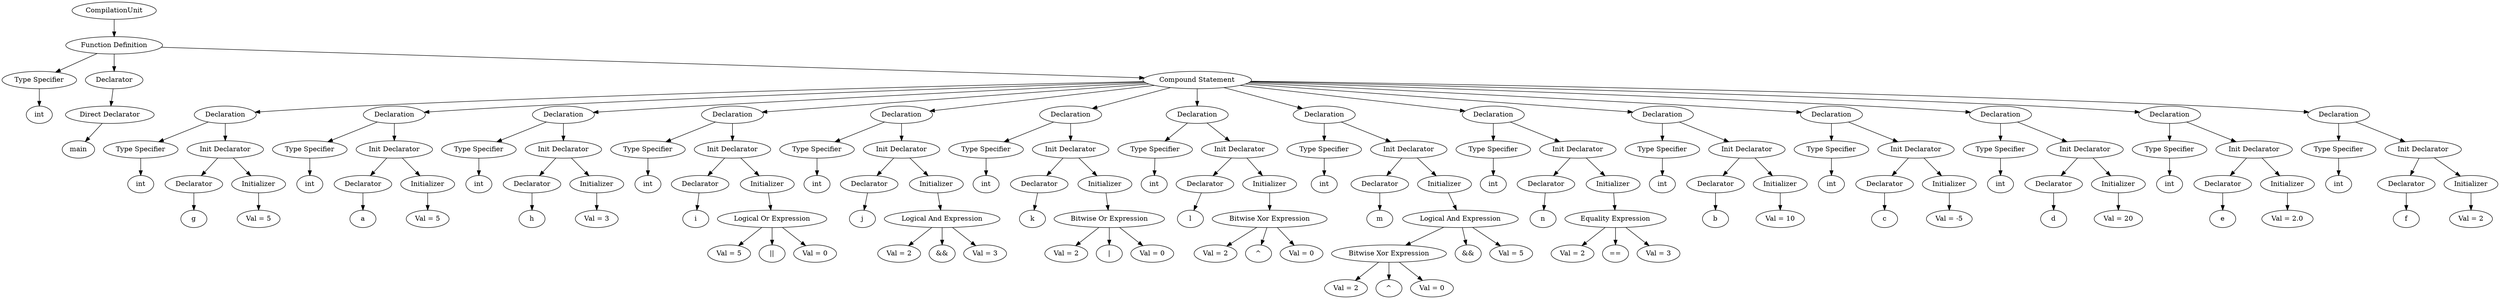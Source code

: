 digraph G {
		Q166[label="CompilationUnit"];
		Q166 -> Q167
		Q167[label="Function Definition"];
		Q167 -> Q168
		Q168[label="Type Specifier"];
		Q168 -> Q169
		Q169[label="int"];
		Q167 -> Q170
		Q170[label="Declarator"];
		Q170 -> Q171
		Q171[label="Direct Declarator"];
		Q171 -> Q172
		Q172[label="main"];
		Q167 -> Q173
		Q173[label="Compound Statement"];
		Q173 -> Q174
		Q174[label="Declaration"];
		Q174 -> Q175
		Q175[label="Type Specifier"];
		Q175 -> Q176
		Q176[label="int"];
		Q174 -> Q177
		Q177[label="Init Declarator"];
		Q177 -> Q178
		Q178[label="Declarator"];
		Q178 -> Q179
		Q179[label="g"];
		Q177 -> Q180
		Q180[label="Initializer"];
		Q180 -> Q181
		Q181[label="Val = 5"];
		Q173 -> Q182
		Q182[label="Declaration"];
		Q182 -> Q183
		Q183[label="Type Specifier"];
		Q183 -> Q184
		Q184[label="int"];
		Q182 -> Q185
		Q185[label="Init Declarator"];
		Q185 -> Q186
		Q186[label="Declarator"];
		Q186 -> Q187
		Q187[label="a"];
		Q185 -> Q188
		Q188[label="Initializer"];
		Q188 -> Q189
		Q189[label="Val = 5"];
		Q173 -> Q190
		Q190[label="Declaration"];
		Q190 -> Q191
		Q191[label="Type Specifier"];
		Q191 -> Q192
		Q192[label="int"];
		Q190 -> Q193
		Q193[label="Init Declarator"];
		Q193 -> Q194
		Q194[label="Declarator"];
		Q194 -> Q195
		Q195[label="h"];
		Q193 -> Q196
		Q196[label="Initializer"];
		Q196 -> Q197
		Q197[label="Val = 3"];
		Q173 -> Q198
		Q198[label="Declaration"];
		Q198 -> Q199
		Q199[label="Type Specifier"];
		Q199 -> Q200
		Q200[label="int"];
		Q198 -> Q201
		Q201[label="Init Declarator"];
		Q201 -> Q202
		Q202[label="Declarator"];
		Q202 -> Q203
		Q203[label="i"];
		Q201 -> Q204
		Q204[label="Initializer"];
		Q204 -> Q205
		Q205[label="Logical Or Expression"];
		Q205 -> Q206
		Q206[label="Val = 5"];
		Q205 -> Q207
		Q207[label="||"];
		Q205 -> Q208
		Q208[label="Val = 0"];
		Q173 -> Q209
		Q209[label="Declaration"];
		Q209 -> Q210
		Q210[label="Type Specifier"];
		Q210 -> Q211
		Q211[label="int"];
		Q209 -> Q212
		Q212[label="Init Declarator"];
		Q212 -> Q213
		Q213[label="Declarator"];
		Q213 -> Q214
		Q214[label="j"];
		Q212 -> Q215
		Q215[label="Initializer"];
		Q215 -> Q216
		Q216[label="Logical And Expression"];
		Q216 -> Q217
		Q217[label="Val = 2"];
		Q216 -> Q218
		Q218[label="&&"];
		Q216 -> Q219
		Q219[label="Val = 3"];
		Q173 -> Q220
		Q220[label="Declaration"];
		Q220 -> Q221
		Q221[label="Type Specifier"];
		Q221 -> Q222
		Q222[label="int"];
		Q220 -> Q223
		Q223[label="Init Declarator"];
		Q223 -> Q224
		Q224[label="Declarator"];
		Q224 -> Q225
		Q225[label="k"];
		Q223 -> Q226
		Q226[label="Initializer"];
		Q226 -> Q227
		Q227[label="Bitwise Or Expression"];
		Q227 -> Q228
		Q228[label="Val = 2"];
		Q227 -> Q229
		Q229[label="|"];
		Q227 -> Q230
		Q230[label="Val = 0"];
		Q173 -> Q231
		Q231[label="Declaration"];
		Q231 -> Q232
		Q232[label="Type Specifier"];
		Q232 -> Q233
		Q233[label="int"];
		Q231 -> Q234
		Q234[label="Init Declarator"];
		Q234 -> Q235
		Q235[label="Declarator"];
		Q235 -> Q236
		Q236[label="l"];
		Q234 -> Q237
		Q237[label="Initializer"];
		Q237 -> Q238
		Q238[label="Bitwise Xor Expression"];
		Q238 -> Q239
		Q239[label="Val = 2"];
		Q238 -> Q240
		Q240[label="^"];
		Q238 -> Q241
		Q241[label="Val = 0"];
		Q173 -> Q242
		Q242[label="Declaration"];
		Q242 -> Q243
		Q243[label="Type Specifier"];
		Q243 -> Q244
		Q244[label="int"];
		Q242 -> Q245
		Q245[label="Init Declarator"];
		Q245 -> Q246
		Q246[label="Declarator"];
		Q246 -> Q247
		Q247[label="m"];
		Q245 -> Q248
		Q248[label="Initializer"];
		Q248 -> Q249
		Q249[label="Logical And Expression"];
		Q249 -> Q250
		Q250[label="Bitwise Xor Expression"];
		Q250 -> Q251
		Q251[label="Val = 2"];
		Q250 -> Q252
		Q252[label="^"];
		Q250 -> Q253
		Q253[label="Val = 0"];
		Q249 -> Q254
		Q254[label="&&"];
		Q249 -> Q255
		Q255[label="Val = 5"];
		Q173 -> Q256
		Q256[label="Declaration"];
		Q256 -> Q257
		Q257[label="Type Specifier"];
		Q257 -> Q258
		Q258[label="int"];
		Q256 -> Q259
		Q259[label="Init Declarator"];
		Q259 -> Q260
		Q260[label="Declarator"];
		Q260 -> Q261
		Q261[label="n"];
		Q259 -> Q262
		Q262[label="Initializer"];
		Q262 -> Q263
		Q263[label="Equality Expression"];
		Q263 -> Q264
		Q264[label="Val = 2"];
		Q263 -> Q265
		Q265[label="=="];
		Q263 -> Q266
		Q266[label="Val = 3"];
		Q173 -> Q267
		Q267[label="Declaration"];
		Q267 -> Q268
		Q268[label="Type Specifier"];
		Q268 -> Q269
		Q269[label="int"];
		Q267 -> Q270
		Q270[label="Init Declarator"];
		Q270 -> Q271
		Q271[label="Declarator"];
		Q271 -> Q272
		Q272[label="b"];
		Q270 -> Q273
		Q273[label="Initializer"];
		Q273 -> Q274
		Q274[label="Val = 10"];
		Q173 -> Q275
		Q275[label="Declaration"];
		Q275 -> Q276
		Q276[label="Type Specifier"];
		Q276 -> Q277
		Q277[label="int"];
		Q275 -> Q278
		Q278[label="Init Declarator"];
		Q278 -> Q279
		Q279[label="Declarator"];
		Q279 -> Q280
		Q280[label="c"];
		Q278 -> Q281
		Q281[label="Initializer"];
		Q281 -> Q282
		Q282[label="Val = -5"];
		Q173 -> Q283
		Q283[label="Declaration"];
		Q283 -> Q284
		Q284[label="Type Specifier"];
		Q284 -> Q285
		Q285[label="int"];
		Q283 -> Q286
		Q286[label="Init Declarator"];
		Q286 -> Q287
		Q287[label="Declarator"];
		Q287 -> Q288
		Q288[label="d"];
		Q286 -> Q289
		Q289[label="Initializer"];
		Q289 -> Q290
		Q290[label="Val = 20"];
		Q173 -> Q291
		Q291[label="Declaration"];
		Q291 -> Q292
		Q292[label="Type Specifier"];
		Q292 -> Q293
		Q293[label="int"];
		Q291 -> Q294
		Q294[label="Init Declarator"];
		Q294 -> Q295
		Q295[label="Declarator"];
		Q295 -> Q296
		Q296[label="e"];
		Q294 -> Q297
		Q297[label="Initializer"];
		Q297 -> Q298
		Q298[label="Val = 2.0"];
		Q173 -> Q299
		Q299[label="Declaration"];
		Q299 -> Q300
		Q300[label="Type Specifier"];
		Q300 -> Q301
		Q301[label="int"];
		Q299 -> Q302
		Q302[label="Init Declarator"];
		Q302 -> Q303
		Q303[label="Declarator"];
		Q303 -> Q304
		Q304[label="f"];
		Q302 -> Q305
		Q305[label="Initializer"];
		Q305 -> Q306
		Q306[label="Val = 2"];
		
}